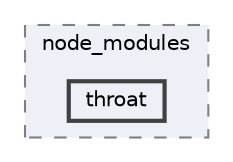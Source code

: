 digraph "pkiclassroomrescheduler/src/main/frontend/node_modules/throat"
{
 // LATEX_PDF_SIZE
  bgcolor="transparent";
  edge [fontname=Helvetica,fontsize=10,labelfontname=Helvetica,labelfontsize=10];
  node [fontname=Helvetica,fontsize=10,shape=box,height=0.2,width=0.4];
  compound=true
  subgraph clusterdir_72953eda66ccb3a2722c28e1c3e6c23b {
    graph [ bgcolor="#edf0f7", pencolor="grey50", label="node_modules", fontname=Helvetica,fontsize=10 style="filled,dashed", URL="dir_72953eda66ccb3a2722c28e1c3e6c23b.html",tooltip=""]
  dir_757e0dd78b8a9b5464ad104107b94da8 [label="throat", fillcolor="#edf0f7", color="grey25", style="filled,bold", URL="dir_757e0dd78b8a9b5464ad104107b94da8.html",tooltip=""];
  }
}
